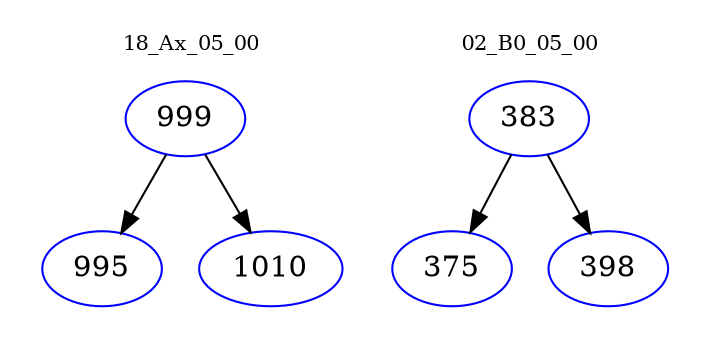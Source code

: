digraph{
subgraph cluster_0 {
color = white
label = "18_Ax_05_00";
fontsize=10;
T0_999 [label="999", color="blue"]
T0_999 -> T0_995 [color="black"]
T0_995 [label="995", color="blue"]
T0_999 -> T0_1010 [color="black"]
T0_1010 [label="1010", color="blue"]
}
subgraph cluster_1 {
color = white
label = "02_B0_05_00";
fontsize=10;
T1_383 [label="383", color="blue"]
T1_383 -> T1_375 [color="black"]
T1_375 [label="375", color="blue"]
T1_383 -> T1_398 [color="black"]
T1_398 [label="398", color="blue"]
}
}
